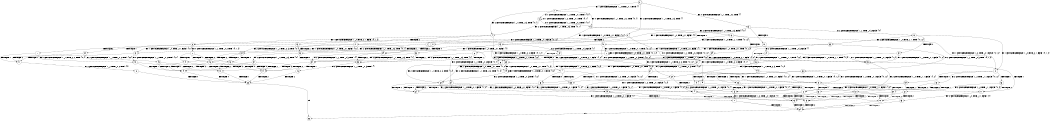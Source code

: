 digraph BCG {
size = "7, 10.5";
center = TRUE;
node [shape = circle];
0 [peripheries = 2];
0 -> 1 [label = "EX !1 !ATOMIC_EXCH_BRANCH (1, +0, TRUE, +0, 1, TRUE) !{}"];
0 -> 2 [label = "EX !2 !ATOMIC_EXCH_BRANCH (1, +1, TRUE, +0, 3, TRUE) !{}"];
0 -> 3 [label = "EX !0 !ATOMIC_EXCH_BRANCH (1, +1, TRUE, +0, 2, TRUE) !{}"];
1 -> 4 [label = "EX !2 !ATOMIC_EXCH_BRANCH (1, +1, TRUE, +0, 3, TRUE) !{0, 1}"];
1 -> 5 [label = "EX !0 !ATOMIC_EXCH_BRANCH (1, +1, TRUE, +0, 2, TRUE) !{0, 1}"];
1 -> 6 [label = "EX !1 !ATOMIC_EXCH_BRANCH (1, +0, TRUE, +0, 1, TRUE) !{0, 1}"];
2 -> 7 [label = "TERMINATE !2"];
2 -> 8 [label = "EX !1 !ATOMIC_EXCH_BRANCH (1, +0, TRUE, +0, 1, FALSE) !{0, 1, 2}"];
2 -> 9 [label = "EX !0 !ATOMIC_EXCH_BRANCH (1, +1, TRUE, +0, 2, FALSE) !{0, 1, 2}"];
3 -> 10 [label = "TERMINATE !0"];
3 -> 11 [label = "EX !1 !ATOMIC_EXCH_BRANCH (1, +0, TRUE, +0, 1, FALSE) !{0}"];
3 -> 12 [label = "EX !2 !ATOMIC_EXCH_BRANCH (1, +1, TRUE, +0, 3, FALSE) !{0}"];
4 -> 13 [label = "TERMINATE !2"];
4 -> 14 [label = "EX !0 !ATOMIC_EXCH_BRANCH (1, +1, TRUE, +0, 2, FALSE) !{0, 1, 2}"];
4 -> 8 [label = "EX !1 !ATOMIC_EXCH_BRANCH (1, +0, TRUE, +0, 1, FALSE) !{0, 1, 2}"];
5 -> 15 [label = "TERMINATE !0"];
5 -> 16 [label = "EX !2 !ATOMIC_EXCH_BRANCH (1, +1, TRUE, +0, 3, FALSE) !{0, 1}"];
5 -> 17 [label = "EX !1 !ATOMIC_EXCH_BRANCH (1, +0, TRUE, +0, 1, FALSE) !{0, 1}"];
6 -> 4 [label = "EX !2 !ATOMIC_EXCH_BRANCH (1, +1, TRUE, +0, 3, TRUE) !{0, 1}"];
6 -> 5 [label = "EX !0 !ATOMIC_EXCH_BRANCH (1, +1, TRUE, +0, 2, TRUE) !{0, 1}"];
6 -> 6 [label = "EX !1 !ATOMIC_EXCH_BRANCH (1, +0, TRUE, +0, 1, TRUE) !{0, 1}"];
7 -> 18 [label = "EX !1 !ATOMIC_EXCH_BRANCH (1, +0, TRUE, +0, 1, FALSE) !{0, 1}"];
7 -> 19 [label = "EX !0 !ATOMIC_EXCH_BRANCH (1, +1, TRUE, +0, 2, FALSE) !{0, 1}"];
8 -> 20 [label = "TERMINATE !1"];
8 -> 21 [label = "TERMINATE !2"];
8 -> 22 [label = "EX !0 !ATOMIC_EXCH_BRANCH (1, +1, TRUE, +0, 2, TRUE) !{0, 1, 2}"];
9 -> 23 [label = "TERMINATE !2"];
9 -> 24 [label = "TERMINATE !0"];
9 -> 25 [label = "EX !1 !ATOMIC_EXCH_BRANCH (1, +0, TRUE, +0, 1, FALSE) !{0, 1, 2}"];
10 -> 26 [label = "EX !1 !ATOMIC_EXCH_BRANCH (1, +0, TRUE, +0, 1, FALSE) !{}"];
10 -> 27 [label = "EX !2 !ATOMIC_EXCH_BRANCH (1, +1, TRUE, +0, 3, FALSE) !{}"];
11 -> 28 [label = "TERMINATE !1"];
11 -> 29 [label = "TERMINATE !0"];
11 -> 30 [label = "EX !2 !ATOMIC_EXCH_BRANCH (1, +1, TRUE, +0, 3, TRUE) !{0, 1}"];
12 -> 31 [label = "TERMINATE !0"];
12 -> 32 [label = "EX !1 !ATOMIC_EXCH_BRANCH (1, +0, TRUE, +0, 1, FALSE) !{0, 1, 2}"];
12 -> 33 [label = "EX !2 !ATOMIC_EXCH_BRANCH (1, +0, TRUE, +1, 1, TRUE) !{0, 1, 2}"];
13 -> 34 [label = "EX !0 !ATOMIC_EXCH_BRANCH (1, +1, TRUE, +0, 2, FALSE) !{0, 1}"];
13 -> 18 [label = "EX !1 !ATOMIC_EXCH_BRANCH (1, +0, TRUE, +0, 1, FALSE) !{0, 1}"];
14 -> 35 [label = "TERMINATE !2"];
14 -> 36 [label = "TERMINATE !0"];
14 -> 25 [label = "EX !1 !ATOMIC_EXCH_BRANCH (1, +0, TRUE, +0, 1, FALSE) !{0, 1, 2}"];
15 -> 37 [label = "EX !2 !ATOMIC_EXCH_BRANCH (1, +1, TRUE, +0, 3, FALSE) !{1}"];
15 -> 38 [label = "EX !1 !ATOMIC_EXCH_BRANCH (1, +0, TRUE, +0, 1, FALSE) !{1}"];
16 -> 39 [label = "TERMINATE !0"];
16 -> 40 [label = "EX !2 !ATOMIC_EXCH_BRANCH (1, +0, TRUE, +1, 1, TRUE) !{0, 1, 2}"];
16 -> 32 [label = "EX !1 !ATOMIC_EXCH_BRANCH (1, +0, TRUE, +0, 1, FALSE) !{0, 1, 2}"];
17 -> 28 [label = "TERMINATE !1"];
17 -> 29 [label = "TERMINATE !0"];
17 -> 30 [label = "EX !2 !ATOMIC_EXCH_BRANCH (1, +1, TRUE, +0, 3, TRUE) !{0, 1}"];
18 -> 41 [label = "TERMINATE !1"];
18 -> 42 [label = "EX !0 !ATOMIC_EXCH_BRANCH (1, +1, TRUE, +0, 2, TRUE) !{0, 1}"];
19 -> 43 [label = "TERMINATE !0"];
19 -> 44 [label = "EX !1 !ATOMIC_EXCH_BRANCH (1, +0, TRUE, +0, 1, FALSE) !{0, 1}"];
20 -> 41 [label = "TERMINATE !2"];
20 -> 45 [label = "EX !0 !ATOMIC_EXCH_BRANCH (1, +1, TRUE, +0, 2, TRUE) !{0, 2}"];
21 -> 41 [label = "TERMINATE !1"];
21 -> 42 [label = "EX !0 !ATOMIC_EXCH_BRANCH (1, +1, TRUE, +0, 2, TRUE) !{0, 1}"];
22 -> 46 [label = "TERMINATE !1"];
22 -> 47 [label = "TERMINATE !2"];
22 -> 48 [label = "TERMINATE !0"];
23 -> 43 [label = "TERMINATE !0"];
23 -> 44 [label = "EX !1 !ATOMIC_EXCH_BRANCH (1, +0, TRUE, +0, 1, FALSE) !{0, 1}"];
24 -> 43 [label = "TERMINATE !2"];
24 -> 49 [label = "EX !1 !ATOMIC_EXCH_BRANCH (1, +0, TRUE, +0, 1, FALSE) !{1, 2}"];
25 -> 50 [label = "TERMINATE !1"];
25 -> 51 [label = "TERMINATE !2"];
25 -> 52 [label = "TERMINATE !0"];
26 -> 53 [label = "TERMINATE !1"];
26 -> 54 [label = "EX !2 !ATOMIC_EXCH_BRANCH (1, +1, TRUE, +0, 3, TRUE) !{1}"];
27 -> 55 [label = "EX !1 !ATOMIC_EXCH_BRANCH (1, +0, TRUE, +0, 1, FALSE) !{1, 2}"];
27 -> 56 [label = "EX !2 !ATOMIC_EXCH_BRANCH (1, +0, TRUE, +1, 1, TRUE) !{1, 2}"];
28 -> 53 [label = "TERMINATE !0"];
28 -> 57 [label = "EX !2 !ATOMIC_EXCH_BRANCH (1, +1, TRUE, +0, 3, TRUE) !{0}"];
29 -> 53 [label = "TERMINATE !1"];
29 -> 54 [label = "EX !2 !ATOMIC_EXCH_BRANCH (1, +1, TRUE, +0, 3, TRUE) !{1}"];
30 -> 46 [label = "TERMINATE !1"];
30 -> 47 [label = "TERMINATE !2"];
30 -> 48 [label = "TERMINATE !0"];
31 -> 55 [label = "EX !1 !ATOMIC_EXCH_BRANCH (1, +0, TRUE, +0, 1, FALSE) !{1, 2}"];
31 -> 56 [label = "EX !2 !ATOMIC_EXCH_BRANCH (1, +0, TRUE, +1, 1, TRUE) !{1, 2}"];
32 -> 58 [label = "TERMINATE !1"];
32 -> 59 [label = "TERMINATE !0"];
32 -> 60 [label = "EX !2 !ATOMIC_EXCH_BRANCH (1, +0, TRUE, +1, 1, FALSE) !{0, 1, 2}"];
33 -> 61 [label = "TERMINATE !0"];
33 -> 62 [label = "EX !1 !ATOMIC_EXCH_BRANCH (1, +0, TRUE, +0, 1, TRUE) !{0, 1, 2}"];
33 -> 63 [label = "EX !2 !ATOMIC_EXCH_BRANCH (1, +1, TRUE, +0, 3, TRUE) !{0, 1, 2}"];
34 -> 64 [label = "TERMINATE !0"];
34 -> 44 [label = "EX !1 !ATOMIC_EXCH_BRANCH (1, +0, TRUE, +0, 1, FALSE) !{0, 1}"];
35 -> 64 [label = "TERMINATE !0"];
35 -> 44 [label = "EX !1 !ATOMIC_EXCH_BRANCH (1, +0, TRUE, +0, 1, FALSE) !{0, 1}"];
36 -> 64 [label = "TERMINATE !2"];
36 -> 49 [label = "EX !1 !ATOMIC_EXCH_BRANCH (1, +0, TRUE, +0, 1, FALSE) !{1, 2}"];
37 -> 65 [label = "EX !2 !ATOMIC_EXCH_BRANCH (1, +0, TRUE, +1, 1, TRUE) !{1, 2}"];
37 -> 55 [label = "EX !1 !ATOMIC_EXCH_BRANCH (1, +0, TRUE, +0, 1, FALSE) !{1, 2}"];
38 -> 53 [label = "TERMINATE !1"];
38 -> 54 [label = "EX !2 !ATOMIC_EXCH_BRANCH (1, +1, TRUE, +0, 3, TRUE) !{1}"];
39 -> 65 [label = "EX !2 !ATOMIC_EXCH_BRANCH (1, +0, TRUE, +1, 1, TRUE) !{1, 2}"];
39 -> 55 [label = "EX !1 !ATOMIC_EXCH_BRANCH (1, +0, TRUE, +0, 1, FALSE) !{1, 2}"];
40 -> 66 [label = "TERMINATE !0"];
40 -> 67 [label = "EX !2 !ATOMIC_EXCH_BRANCH (1, +1, TRUE, +0, 3, TRUE) !{0, 1, 2}"];
40 -> 62 [label = "EX !1 !ATOMIC_EXCH_BRANCH (1, +0, TRUE, +0, 1, TRUE) !{0, 1, 2}"];
41 -> 68 [label = "EX !0 !ATOMIC_EXCH_BRANCH (1, +1, TRUE, +0, 2, TRUE) !{0}"];
42 -> 69 [label = "TERMINATE !1"];
42 -> 70 [label = "TERMINATE !0"];
43 -> 71 [label = "EX !1 !ATOMIC_EXCH_BRANCH (1, +0, TRUE, +0, 1, FALSE) !{1}"];
44 -> 72 [label = "TERMINATE !1"];
44 -> 73 [label = "TERMINATE !0"];
45 -> 69 [label = "TERMINATE !2"];
45 -> 74 [label = "TERMINATE !0"];
46 -> 69 [label = "TERMINATE !2"];
46 -> 74 [label = "TERMINATE !0"];
47 -> 69 [label = "TERMINATE !1"];
47 -> 70 [label = "TERMINATE !0"];
48 -> 74 [label = "TERMINATE !1"];
48 -> 70 [label = "TERMINATE !2"];
49 -> 75 [label = "TERMINATE !1"];
49 -> 73 [label = "TERMINATE !2"];
50 -> 72 [label = "TERMINATE !2"];
50 -> 75 [label = "TERMINATE !0"];
51 -> 72 [label = "TERMINATE !1"];
51 -> 73 [label = "TERMINATE !0"];
52 -> 75 [label = "TERMINATE !1"];
52 -> 73 [label = "TERMINATE !2"];
53 -> 76 [label = "EX !2 !ATOMIC_EXCH_BRANCH (1, +1, TRUE, +0, 3, TRUE) !{}"];
54 -> 74 [label = "TERMINATE !1"];
54 -> 70 [label = "TERMINATE !2"];
55 -> 77 [label = "TERMINATE !1"];
55 -> 78 [label = "EX !2 !ATOMIC_EXCH_BRANCH (1, +0, TRUE, +1, 1, FALSE) !{1, 2}"];
56 -> 79 [label = "EX !1 !ATOMIC_EXCH_BRANCH (1, +0, TRUE, +0, 1, TRUE) !{1, 2}"];
56 -> 80 [label = "EX !2 !ATOMIC_EXCH_BRANCH (1, +1, TRUE, +0, 3, TRUE) !{1, 2}"];
57 -> 69 [label = "TERMINATE !2"];
57 -> 74 [label = "TERMINATE !0"];
58 -> 77 [label = "TERMINATE !0"];
58 -> 81 [label = "EX !2 !ATOMIC_EXCH_BRANCH (1, +0, TRUE, +1, 1, FALSE) !{0, 2}"];
59 -> 77 [label = "TERMINATE !1"];
59 -> 78 [label = "EX !2 !ATOMIC_EXCH_BRANCH (1, +0, TRUE, +1, 1, FALSE) !{1, 2}"];
60 -> 50 [label = "TERMINATE !1"];
60 -> 51 [label = "TERMINATE !2"];
60 -> 52 [label = "TERMINATE !0"];
61 -> 79 [label = "EX !1 !ATOMIC_EXCH_BRANCH (1, +0, TRUE, +0, 1, TRUE) !{1, 2}"];
61 -> 80 [label = "EX !2 !ATOMIC_EXCH_BRANCH (1, +1, TRUE, +0, 3, TRUE) !{1, 2}"];
62 -> 66 [label = "TERMINATE !0"];
62 -> 67 [label = "EX !2 !ATOMIC_EXCH_BRANCH (1, +1, TRUE, +0, 3, TRUE) !{0, 1, 2}"];
62 -> 62 [label = "EX !1 !ATOMIC_EXCH_BRANCH (1, +0, TRUE, +0, 1, TRUE) !{0, 1, 2}"];
63 -> 23 [label = "TERMINATE !2"];
63 -> 24 [label = "TERMINATE !0"];
63 -> 25 [label = "EX !1 !ATOMIC_EXCH_BRANCH (1, +0, TRUE, +0, 1, FALSE) !{0, 1, 2}"];
64 -> 71 [label = "EX !1 !ATOMIC_EXCH_BRANCH (1, +0, TRUE, +0, 1, FALSE) !{1}"];
65 -> 82 [label = "EX !2 !ATOMIC_EXCH_BRANCH (1, +1, TRUE, +0, 3, TRUE) !{1, 2}"];
65 -> 79 [label = "EX !1 !ATOMIC_EXCH_BRANCH (1, +0, TRUE, +0, 1, TRUE) !{1, 2}"];
66 -> 82 [label = "EX !2 !ATOMIC_EXCH_BRANCH (1, +1, TRUE, +0, 3, TRUE) !{1, 2}"];
66 -> 79 [label = "EX !1 !ATOMIC_EXCH_BRANCH (1, +0, TRUE, +0, 1, TRUE) !{1, 2}"];
67 -> 35 [label = "TERMINATE !2"];
67 -> 36 [label = "TERMINATE !0"];
67 -> 25 [label = "EX !1 !ATOMIC_EXCH_BRANCH (1, +0, TRUE, +0, 1, FALSE) !{0, 1, 2}"];
68 -> 83 [label = "TERMINATE !0"];
69 -> 83 [label = "TERMINATE !0"];
70 -> 83 [label = "TERMINATE !1"];
71 -> 84 [label = "TERMINATE !1"];
72 -> 84 [label = "TERMINATE !0"];
73 -> 84 [label = "TERMINATE !1"];
74 -> 83 [label = "TERMINATE !2"];
75 -> 84 [label = "TERMINATE !2"];
76 -> 83 [label = "TERMINATE !2"];
77 -> 85 [label = "EX !2 !ATOMIC_EXCH_BRANCH (1, +0, TRUE, +1, 1, FALSE) !{2}"];
78 -> 75 [label = "TERMINATE !1"];
78 -> 73 [label = "TERMINATE !2"];
79 -> 82 [label = "EX !2 !ATOMIC_EXCH_BRANCH (1, +1, TRUE, +0, 3, TRUE) !{1, 2}"];
79 -> 79 [label = "EX !1 !ATOMIC_EXCH_BRANCH (1, +0, TRUE, +0, 1, TRUE) !{1, 2}"];
80 -> 43 [label = "TERMINATE !2"];
80 -> 49 [label = "EX !1 !ATOMIC_EXCH_BRANCH (1, +0, TRUE, +0, 1, FALSE) !{1, 2}"];
81 -> 72 [label = "TERMINATE !2"];
81 -> 75 [label = "TERMINATE !0"];
82 -> 64 [label = "TERMINATE !2"];
82 -> 49 [label = "EX !1 !ATOMIC_EXCH_BRANCH (1, +0, TRUE, +0, 1, FALSE) !{1, 2}"];
83 -> 86 [label = "exit"];
84 -> 86 [label = "exit"];
85 -> 84 [label = "TERMINATE !2"];
}
